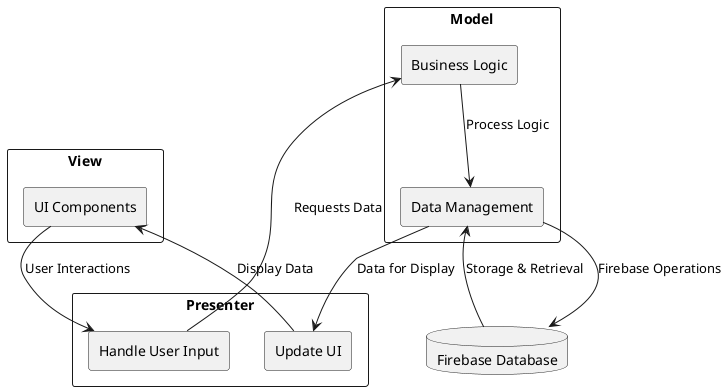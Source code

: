 @startuml
skinparam componentStyle rectangle
skinparam layout top to bottom

rectangle "View" as V {
  component "UI Components" as UI
}

rectangle "Presenter" as P {
  component "Handle User Input" as Handle
  component "Update UI" as Update
}

rectangle "Model" as M {
  component "Business Logic" as Logic
  component "Data Management" as DataMgmt
}

database "Firebase Database" as DB

UI --> Handle       : User Interactions
Handle --> Logic    : Requests Data
Logic --> DataMgmt  : Process Logic
DataMgmt --> DB     : Firebase Operations
DB --> DataMgmt     : Storage & Retrieval
DataMgmt --> Update : Data for Display
Update --> UI       : Display Data
@enduml
